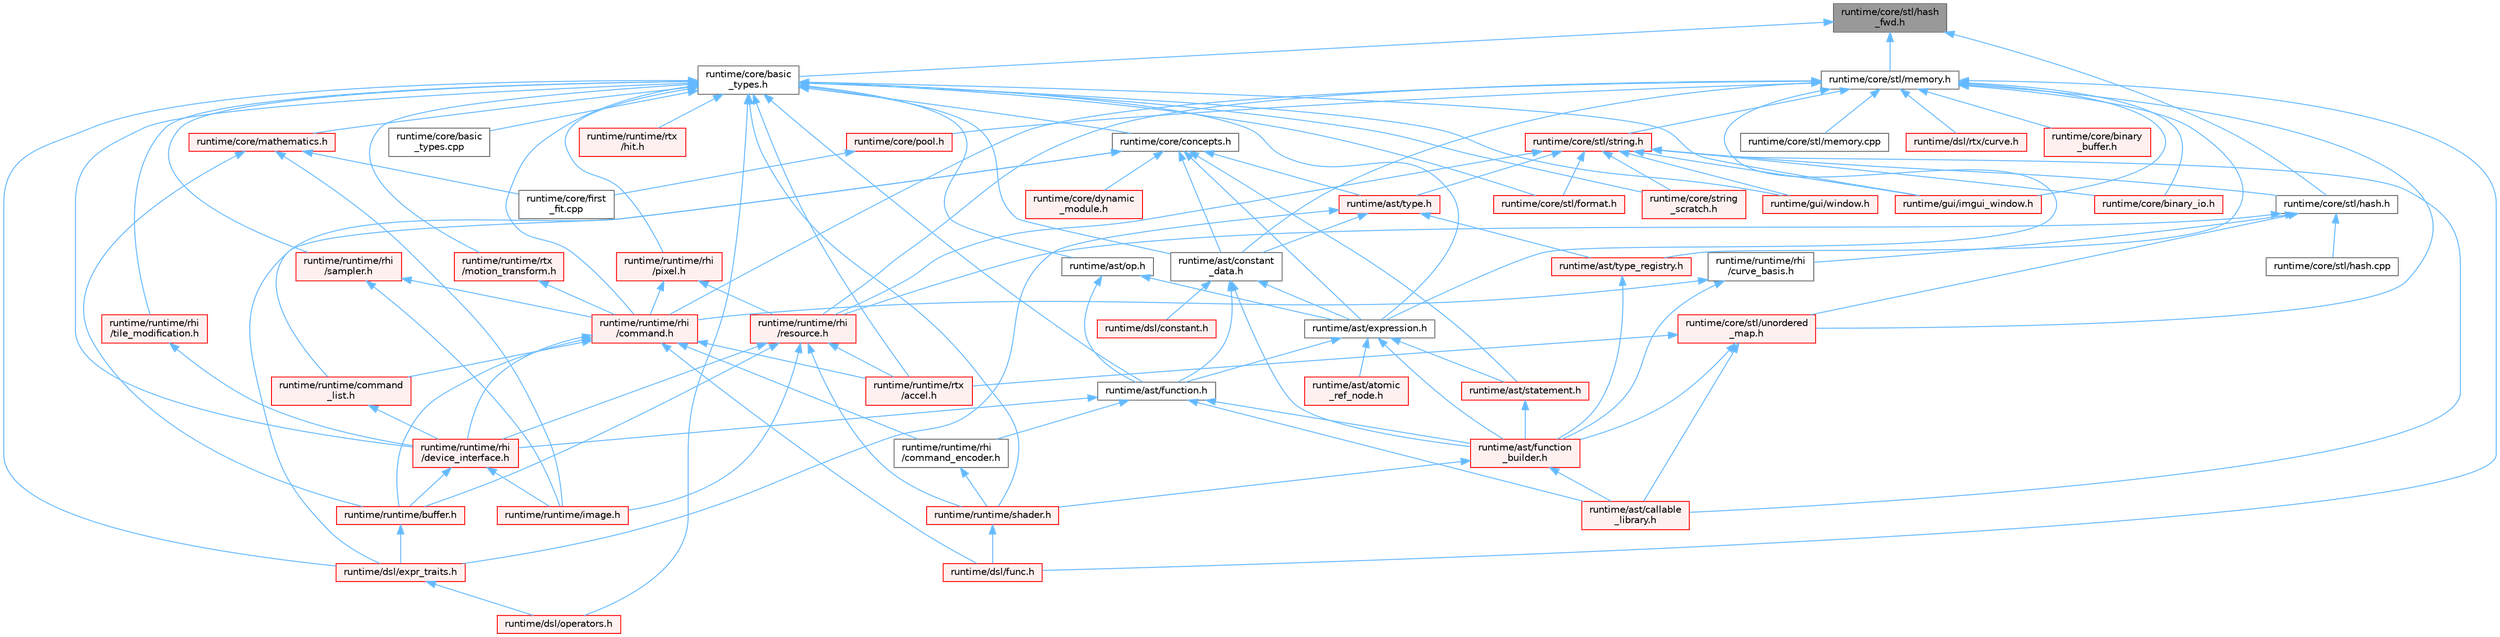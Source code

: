 digraph "runtime/core/stl/hash_fwd.h"
{
 // LATEX_PDF_SIZE
  bgcolor="transparent";
  edge [fontname=Helvetica,fontsize=10,labelfontname=Helvetica,labelfontsize=10];
  node [fontname=Helvetica,fontsize=10,shape=box,height=0.2,width=0.4];
  Node1 [id="Node000001",label="runtime/core/stl/hash\l_fwd.h",height=0.2,width=0.4,color="gray40", fillcolor="grey60", style="filled", fontcolor="black",tooltip=" "];
  Node1 -> Node2 [id="edge1_Node000001_Node000002",dir="back",color="steelblue1",style="solid",tooltip=" "];
  Node2 [id="Node000002",label="runtime/core/basic\l_types.h",height=0.2,width=0.4,color="grey40", fillcolor="white", style="filled",URL="$basic__types_8h.html",tooltip=" "];
  Node2 -> Node3 [id="edge2_Node000002_Node000003",dir="back",color="steelblue1",style="solid",tooltip=" "];
  Node3 [id="Node000003",label="runtime/ast/constant\l_data.h",height=0.2,width=0.4,color="grey40", fillcolor="white", style="filled",URL="$constant__data_8h.html",tooltip=" "];
  Node3 -> Node4 [id="edge3_Node000003_Node000004",dir="back",color="steelblue1",style="solid",tooltip=" "];
  Node4 [id="Node000004",label="runtime/ast/expression.h",height=0.2,width=0.4,color="grey40", fillcolor="white", style="filled",URL="$expression_8h.html",tooltip=" "];
  Node4 -> Node5 [id="edge4_Node000004_Node000005",dir="back",color="steelblue1",style="solid",tooltip=" "];
  Node5 [id="Node000005",label="runtime/ast/atomic\l_ref_node.h",height=0.2,width=0.4,color="red", fillcolor="#FFF0F0", style="filled",URL="$atomic__ref__node_8h.html",tooltip=" "];
  Node4 -> Node25 [id="edge5_Node000004_Node000025",dir="back",color="steelblue1",style="solid",tooltip=" "];
  Node25 [id="Node000025",label="runtime/ast/function.h",height=0.2,width=0.4,color="grey40", fillcolor="white", style="filled",URL="$ast_2function_8h.html",tooltip=" "];
  Node25 -> Node26 [id="edge6_Node000025_Node000026",dir="back",color="steelblue1",style="solid",tooltip=" "];
  Node26 [id="Node000026",label="runtime/ast/callable\l_library.h",height=0.2,width=0.4,color="red", fillcolor="#FFF0F0", style="filled",URL="$ast_2callable__library_8h.html",tooltip=" "];
  Node25 -> Node27 [id="edge7_Node000025_Node000027",dir="back",color="steelblue1",style="solid",tooltip=" "];
  Node27 [id="Node000027",label="runtime/ast/function\l_builder.h",height=0.2,width=0.4,color="red", fillcolor="#FFF0F0", style="filled",URL="$function__builder_8h.html",tooltip=" "];
  Node27 -> Node26 [id="edge8_Node000027_Node000026",dir="back",color="steelblue1",style="solid",tooltip=" "];
  Node27 -> Node38 [id="edge9_Node000027_Node000038",dir="back",color="steelblue1",style="solid",tooltip=" "];
  Node38 [id="Node000038",label="runtime/runtime/shader.h",height=0.2,width=0.4,color="red", fillcolor="#FFF0F0", style="filled",URL="$shader_8h.html",tooltip=" "];
  Node38 -> Node8 [id="edge10_Node000038_Node000008",dir="back",color="steelblue1",style="solid",tooltip=" "];
  Node8 [id="Node000008",label="runtime/dsl/func.h",height=0.2,width=0.4,color="red", fillcolor="#FFF0F0", style="filled",URL="$func_8h.html",tooltip=" "];
  Node25 -> Node39 [id="edge11_Node000025_Node000039",dir="back",color="steelblue1",style="solid",tooltip=" "];
  Node39 [id="Node000039",label="runtime/runtime/rhi\l/command_encoder.h",height=0.2,width=0.4,color="grey40", fillcolor="white", style="filled",URL="$command__encoder_8h.html",tooltip=" "];
  Node39 -> Node38 [id="edge12_Node000039_Node000038",dir="back",color="steelblue1",style="solid",tooltip=" "];
  Node25 -> Node40 [id="edge13_Node000025_Node000040",dir="back",color="steelblue1",style="solid",tooltip=" "];
  Node40 [id="Node000040",label="runtime/runtime/rhi\l/device_interface.h",height=0.2,width=0.4,color="red", fillcolor="#FFF0F0", style="filled",URL="$device__interface_8h.html",tooltip=" "];
  Node40 -> Node41 [id="edge14_Node000040_Node000041",dir="back",color="steelblue1",style="solid",tooltip=" "];
  Node41 [id="Node000041",label="runtime/runtime/buffer.h",height=0.2,width=0.4,color="red", fillcolor="#FFF0F0", style="filled",URL="$buffer_8h.html",tooltip=" "];
  Node41 -> Node42 [id="edge15_Node000041_Node000042",dir="back",color="steelblue1",style="solid",tooltip=" "];
  Node42 [id="Node000042",label="runtime/dsl/expr_traits.h",height=0.2,width=0.4,color="red", fillcolor="#FFF0F0", style="filled",URL="$expr__traits_8h.html",tooltip=" "];
  Node42 -> Node30 [id="edge16_Node000042_Node000030",dir="back",color="steelblue1",style="solid",tooltip=" "];
  Node30 [id="Node000030",label="runtime/dsl/operators.h",height=0.2,width=0.4,color="red", fillcolor="#FFF0F0", style="filled",URL="$operators_8h.html",tooltip=" "];
  Node40 -> Node48 [id="edge17_Node000040_Node000048",dir="back",color="steelblue1",style="solid",tooltip=" "];
  Node48 [id="Node000048",label="runtime/runtime/image.h",height=0.2,width=0.4,color="red", fillcolor="#FFF0F0", style="filled",URL="$image_8h.html",tooltip=" "];
  Node4 -> Node27 [id="edge18_Node000004_Node000027",dir="back",color="steelblue1",style="solid",tooltip=" "];
  Node4 -> Node54 [id="edge19_Node000004_Node000054",dir="back",color="steelblue1",style="solid",tooltip=" "];
  Node54 [id="Node000054",label="runtime/ast/statement.h",height=0.2,width=0.4,color="red", fillcolor="#FFF0F0", style="filled",URL="$statement_8h.html",tooltip=" "];
  Node54 -> Node27 [id="edge20_Node000054_Node000027",dir="back",color="steelblue1",style="solid",tooltip=" "];
  Node3 -> Node25 [id="edge21_Node000003_Node000025",dir="back",color="steelblue1",style="solid",tooltip=" "];
  Node3 -> Node27 [id="edge22_Node000003_Node000027",dir="back",color="steelblue1",style="solid",tooltip=" "];
  Node3 -> Node29 [id="edge23_Node000003_Node000029",dir="back",color="steelblue1",style="solid",tooltip=" "];
  Node29 [id="Node000029",label="runtime/dsl/constant.h",height=0.2,width=0.4,color="red", fillcolor="#FFF0F0", style="filled",URL="$constant_8h.html",tooltip=" "];
  Node2 -> Node4 [id="edge24_Node000002_Node000004",dir="back",color="steelblue1",style="solid",tooltip=" "];
  Node2 -> Node25 [id="edge25_Node000002_Node000025",dir="back",color="steelblue1",style="solid",tooltip=" "];
  Node2 -> Node55 [id="edge26_Node000002_Node000055",dir="back",color="steelblue1",style="solid",tooltip=" "];
  Node55 [id="Node000055",label="runtime/ast/op.h",height=0.2,width=0.4,color="grey40", fillcolor="white", style="filled",URL="$op_8h.html",tooltip=" "];
  Node55 -> Node4 [id="edge27_Node000055_Node000004",dir="back",color="steelblue1",style="solid",tooltip=" "];
  Node55 -> Node25 [id="edge28_Node000055_Node000025",dir="back",color="steelblue1",style="solid",tooltip=" "];
  Node2 -> Node56 [id="edge29_Node000002_Node000056",dir="back",color="steelblue1",style="solid",tooltip=" "];
  Node56 [id="Node000056",label="runtime/core/basic\l_types.cpp",height=0.2,width=0.4,color="grey40", fillcolor="white", style="filled",URL="$basic__types_8cpp.html",tooltip=" "];
  Node2 -> Node57 [id="edge30_Node000002_Node000057",dir="back",color="steelblue1",style="solid",tooltip=" "];
  Node57 [id="Node000057",label="runtime/core/concepts.h",height=0.2,width=0.4,color="grey40", fillcolor="white", style="filled",URL="$concepts_8h.html",tooltip=" "];
  Node57 -> Node3 [id="edge31_Node000057_Node000003",dir="back",color="steelblue1",style="solid",tooltip=" "];
  Node57 -> Node4 [id="edge32_Node000057_Node000004",dir="back",color="steelblue1",style="solid",tooltip=" "];
  Node57 -> Node54 [id="edge33_Node000057_Node000054",dir="back",color="steelblue1",style="solid",tooltip=" "];
  Node57 -> Node58 [id="edge34_Node000057_Node000058",dir="back",color="steelblue1",style="solid",tooltip=" "];
  Node58 [id="Node000058",label="runtime/ast/type.h",height=0.2,width=0.4,color="red", fillcolor="#FFF0F0", style="filled",URL="$type_8h.html",tooltip=" "];
  Node58 -> Node3 [id="edge35_Node000058_Node000003",dir="back",color="steelblue1",style="solid",tooltip=" "];
  Node58 -> Node60 [id="edge36_Node000058_Node000060",dir="back",color="steelblue1",style="solid",tooltip=" "];
  Node60 [id="Node000060",label="runtime/ast/type_registry.h",height=0.2,width=0.4,color="red", fillcolor="#FFF0F0", style="filled",URL="$type__registry_8h.html",tooltip=" "];
  Node60 -> Node27 [id="edge37_Node000060_Node000027",dir="back",color="steelblue1",style="solid",tooltip=" "];
  Node58 -> Node42 [id="edge38_Node000058_Node000042",dir="back",color="steelblue1",style="solid",tooltip=" "];
  Node57 -> Node64 [id="edge39_Node000057_Node000064",dir="back",color="steelblue1",style="solid",tooltip=" "];
  Node64 [id="Node000064",label="runtime/core/dynamic\l_module.h",height=0.2,width=0.4,color="red", fillcolor="#FFF0F0", style="filled",URL="$dynamic__module_8h.html",tooltip=" "];
  Node57 -> Node42 [id="edge40_Node000057_Node000042",dir="back",color="steelblue1",style="solid",tooltip=" "];
  Node57 -> Node66 [id="edge41_Node000057_Node000066",dir="back",color="steelblue1",style="solid",tooltip=" "];
  Node66 [id="Node000066",label="runtime/runtime/command\l_list.h",height=0.2,width=0.4,color="red", fillcolor="#FFF0F0", style="filled",URL="$command__list_8h.html",tooltip=" "];
  Node66 -> Node40 [id="edge42_Node000066_Node000040",dir="back",color="steelblue1",style="solid",tooltip=" "];
  Node2 -> Node67 [id="edge43_Node000002_Node000067",dir="back",color="steelblue1",style="solid",tooltip=" "];
  Node67 [id="Node000067",label="runtime/core/mathematics.h",height=0.2,width=0.4,color="red", fillcolor="#FFF0F0", style="filled",URL="$mathematics_8h.html",tooltip=" "];
  Node67 -> Node68 [id="edge44_Node000067_Node000068",dir="back",color="steelblue1",style="solid",tooltip=" "];
  Node68 [id="Node000068",label="runtime/core/first\l_fit.cpp",height=0.2,width=0.4,color="grey40", fillcolor="white", style="filled",URL="$first__fit_8cpp.html",tooltip=" "];
  Node67 -> Node41 [id="edge45_Node000067_Node000041",dir="back",color="steelblue1",style="solid",tooltip=" "];
  Node67 -> Node48 [id="edge46_Node000067_Node000048",dir="back",color="steelblue1",style="solid",tooltip=" "];
  Node2 -> Node70 [id="edge47_Node000002_Node000070",dir="back",color="steelblue1",style="solid",tooltip=" "];
  Node70 [id="Node000070",label="runtime/core/stl/format.h",height=0.2,width=0.4,color="red", fillcolor="#FFF0F0", style="filled",URL="$core_2stl_2format_8h.html",tooltip=" "];
  Node2 -> Node79 [id="edge48_Node000002_Node000079",dir="back",color="steelblue1",style="solid",tooltip=" "];
  Node79 [id="Node000079",label="runtime/core/string\l_scratch.h",height=0.2,width=0.4,color="red", fillcolor="#FFF0F0", style="filled",URL="$string__scratch_8h.html",tooltip=" "];
  Node2 -> Node42 [id="edge49_Node000002_Node000042",dir="back",color="steelblue1",style="solid",tooltip=" "];
  Node2 -> Node30 [id="edge50_Node000002_Node000030",dir="back",color="steelblue1",style="solid",tooltip=" "];
  Node2 -> Node46 [id="edge51_Node000002_Node000046",dir="back",color="steelblue1",style="solid",tooltip=" "];
  Node46 [id="Node000046",label="runtime/gui/imgui_window.h",height=0.2,width=0.4,color="red", fillcolor="#FFF0F0", style="filled",URL="$imgui__window_8h.html",tooltip=" "];
  Node2 -> Node80 [id="edge52_Node000002_Node000080",dir="back",color="steelblue1",style="solid",tooltip=" "];
  Node80 [id="Node000080",label="runtime/gui/window.h",height=0.2,width=0.4,color="red", fillcolor="#FFF0F0", style="filled",URL="$window_8h.html",tooltip=" "];
  Node2 -> Node81 [id="edge53_Node000002_Node000081",dir="back",color="steelblue1",style="solid",tooltip=" "];
  Node81 [id="Node000081",label="runtime/runtime/rhi\l/command.h",height=0.2,width=0.4,color="red", fillcolor="#FFF0F0", style="filled",URL="$command_8h.html",tooltip=" "];
  Node81 -> Node8 [id="edge54_Node000081_Node000008",dir="back",color="steelblue1",style="solid",tooltip=" "];
  Node81 -> Node41 [id="edge55_Node000081_Node000041",dir="back",color="steelblue1",style="solid",tooltip=" "];
  Node81 -> Node66 [id="edge56_Node000081_Node000066",dir="back",color="steelblue1",style="solid",tooltip=" "];
  Node81 -> Node39 [id="edge57_Node000081_Node000039",dir="back",color="steelblue1",style="solid",tooltip=" "];
  Node81 -> Node40 [id="edge58_Node000081_Node000040",dir="back",color="steelblue1",style="solid",tooltip=" "];
  Node81 -> Node84 [id="edge59_Node000081_Node000084",dir="back",color="steelblue1",style="solid",tooltip=" "];
  Node84 [id="Node000084",label="runtime/runtime/rtx\l/accel.h",height=0.2,width=0.4,color="red", fillcolor="#FFF0F0", style="filled",URL="$runtime_2rtx_2accel_8h.html",tooltip=" "];
  Node2 -> Node40 [id="edge60_Node000002_Node000040",dir="back",color="steelblue1",style="solid",tooltip=" "];
  Node2 -> Node86 [id="edge61_Node000002_Node000086",dir="back",color="steelblue1",style="solid",tooltip=" "];
  Node86 [id="Node000086",label="runtime/runtime/rhi\l/pixel.h",height=0.2,width=0.4,color="red", fillcolor="#FFF0F0", style="filled",URL="$pixel_8h.html",tooltip=" "];
  Node86 -> Node81 [id="edge62_Node000086_Node000081",dir="back",color="steelblue1",style="solid",tooltip=" "];
  Node86 -> Node87 [id="edge63_Node000086_Node000087",dir="back",color="steelblue1",style="solid",tooltip=" "];
  Node87 [id="Node000087",label="runtime/runtime/rhi\l/resource.h",height=0.2,width=0.4,color="red", fillcolor="#FFF0F0", style="filled",URL="$runtime_2rhi_2resource_8h.html",tooltip=" "];
  Node87 -> Node41 [id="edge64_Node000087_Node000041",dir="back",color="steelblue1",style="solid",tooltip=" "];
  Node87 -> Node48 [id="edge65_Node000087_Node000048",dir="back",color="steelblue1",style="solid",tooltip=" "];
  Node87 -> Node40 [id="edge66_Node000087_Node000040",dir="back",color="steelblue1",style="solid",tooltip=" "];
  Node87 -> Node84 [id="edge67_Node000087_Node000084",dir="back",color="steelblue1",style="solid",tooltip=" "];
  Node87 -> Node38 [id="edge68_Node000087_Node000038",dir="back",color="steelblue1",style="solid",tooltip=" "];
  Node2 -> Node89 [id="edge69_Node000002_Node000089",dir="back",color="steelblue1",style="solid",tooltip=" "];
  Node89 [id="Node000089",label="runtime/runtime/rhi\l/sampler.h",height=0.2,width=0.4,color="red", fillcolor="#FFF0F0", style="filled",URL="$sampler_8h.html",tooltip=" "];
  Node89 -> Node48 [id="edge70_Node000089_Node000048",dir="back",color="steelblue1",style="solid",tooltip=" "];
  Node89 -> Node81 [id="edge71_Node000089_Node000081",dir="back",color="steelblue1",style="solid",tooltip=" "];
  Node2 -> Node90 [id="edge72_Node000002_Node000090",dir="back",color="steelblue1",style="solid",tooltip=" "];
  Node90 [id="Node000090",label="runtime/runtime/rhi\l/tile_modification.h",height=0.2,width=0.4,color="red", fillcolor="#FFF0F0", style="filled",URL="$tile__modification_8h.html",tooltip=" "];
  Node90 -> Node40 [id="edge73_Node000090_Node000040",dir="back",color="steelblue1",style="solid",tooltip=" "];
  Node2 -> Node84 [id="edge74_Node000002_Node000084",dir="back",color="steelblue1",style="solid",tooltip=" "];
  Node2 -> Node91 [id="edge75_Node000002_Node000091",dir="back",color="steelblue1",style="solid",tooltip=" "];
  Node91 [id="Node000091",label="runtime/runtime/rtx\l/hit.h",height=0.2,width=0.4,color="red", fillcolor="#FFF0F0", style="filled",URL="$runtime_2rtx_2hit_8h.html",tooltip=" "];
  Node2 -> Node92 [id="edge76_Node000002_Node000092",dir="back",color="steelblue1",style="solid",tooltip=" "];
  Node92 [id="Node000092",label="runtime/runtime/rtx\l/motion_transform.h",height=0.2,width=0.4,color="red", fillcolor="#FFF0F0", style="filled",URL="$motion__transform_8h.html",tooltip=" "];
  Node92 -> Node81 [id="edge77_Node000092_Node000081",dir="back",color="steelblue1",style="solid",tooltip=" "];
  Node2 -> Node38 [id="edge78_Node000002_Node000038",dir="back",color="steelblue1",style="solid",tooltip=" "];
  Node1 -> Node93 [id="edge79_Node000001_Node000093",dir="back",color="steelblue1",style="solid",tooltip=" "];
  Node93 [id="Node000093",label="runtime/core/stl/hash.h",height=0.2,width=0.4,color="grey40", fillcolor="white", style="filled",URL="$hash_8h.html",tooltip=" "];
  Node93 -> Node94 [id="edge80_Node000093_Node000094",dir="back",color="steelblue1",style="solid",tooltip=" "];
  Node94 [id="Node000094",label="runtime/core/stl/hash.cpp",height=0.2,width=0.4,color="grey40", fillcolor="white", style="filled",URL="$hash_8cpp.html",tooltip=" "];
  Node93 -> Node95 [id="edge81_Node000093_Node000095",dir="back",color="steelblue1",style="solid",tooltip=" "];
  Node95 [id="Node000095",label="runtime/core/stl/unordered\l_map.h",height=0.2,width=0.4,color="red", fillcolor="#FFF0F0", style="filled",URL="$core_2stl_2unordered__map_8h.html",tooltip=" "];
  Node95 -> Node26 [id="edge82_Node000095_Node000026",dir="back",color="steelblue1",style="solid",tooltip=" "];
  Node95 -> Node27 [id="edge83_Node000095_Node000027",dir="back",color="steelblue1",style="solid",tooltip=" "];
  Node95 -> Node84 [id="edge84_Node000095_Node000084",dir="back",color="steelblue1",style="solid",tooltip=" "];
  Node93 -> Node96 [id="edge85_Node000093_Node000096",dir="back",color="steelblue1",style="solid",tooltip=" "];
  Node96 [id="Node000096",label="runtime/runtime/rhi\l/curve_basis.h",height=0.2,width=0.4,color="grey40", fillcolor="white", style="filled",URL="$curve__basis_8h.html",tooltip=" "];
  Node96 -> Node27 [id="edge86_Node000096_Node000027",dir="back",color="steelblue1",style="solid",tooltip=" "];
  Node96 -> Node81 [id="edge87_Node000096_Node000081",dir="back",color="steelblue1",style="solid",tooltip=" "];
  Node93 -> Node87 [id="edge88_Node000093_Node000087",dir="back",color="steelblue1",style="solid",tooltip=" "];
  Node1 -> Node97 [id="edge89_Node000001_Node000097",dir="back",color="steelblue1",style="solid",tooltip=" "];
  Node97 [id="Node000097",label="runtime/core/stl/memory.h",height=0.2,width=0.4,color="grey40", fillcolor="white", style="filled",URL="$core_2stl_2memory_8h.html",tooltip=" "];
  Node97 -> Node3 [id="edge90_Node000097_Node000003",dir="back",color="steelblue1",style="solid",tooltip=" "];
  Node97 -> Node4 [id="edge91_Node000097_Node000004",dir="back",color="steelblue1",style="solid",tooltip=" "];
  Node97 -> Node60 [id="edge92_Node000097_Node000060",dir="back",color="steelblue1",style="solid",tooltip=" "];
  Node97 -> Node98 [id="edge93_Node000097_Node000098",dir="back",color="steelblue1",style="solid",tooltip=" "];
  Node98 [id="Node000098",label="runtime/core/binary\l_buffer.h",height=0.2,width=0.4,color="red", fillcolor="#FFF0F0", style="filled",URL="$binary__buffer_8h.html",tooltip=" "];
  Node97 -> Node100 [id="edge94_Node000097_Node000100",dir="back",color="steelblue1",style="solid",tooltip=" "];
  Node100 [id="Node000100",label="runtime/core/binary_io.h",height=0.2,width=0.4,color="red", fillcolor="#FFF0F0", style="filled",URL="$binary__io_8h.html",tooltip=" "];
  Node97 -> Node103 [id="edge95_Node000097_Node000103",dir="back",color="steelblue1",style="solid",tooltip=" "];
  Node103 [id="Node000103",label="runtime/core/pool.h",height=0.2,width=0.4,color="red", fillcolor="#FFF0F0", style="filled",URL="$core_2pool_8h.html",tooltip=" "];
  Node103 -> Node68 [id="edge96_Node000103_Node000068",dir="back",color="steelblue1",style="solid",tooltip=" "];
  Node97 -> Node76 [id="edge97_Node000097_Node000076",dir="back",color="steelblue1",style="solid",tooltip=" "];
  Node76 [id="Node000076",label="runtime/core/stl/memory.cpp",height=0.2,width=0.4,color="grey40", fillcolor="white", style="filled",URL="$core_2stl_2memory_8cpp.html",tooltip=" "];
  Node97 -> Node104 [id="edge98_Node000097_Node000104",dir="back",color="steelblue1",style="solid",tooltip=" "];
  Node104 [id="Node000104",label="runtime/core/stl/string.h",height=0.2,width=0.4,color="red", fillcolor="#FFF0F0", style="filled",URL="$string_8h.html",tooltip=" "];
  Node104 -> Node26 [id="edge99_Node000104_Node000026",dir="back",color="steelblue1",style="solid",tooltip=" "];
  Node104 -> Node58 [id="edge100_Node000104_Node000058",dir="back",color="steelblue1",style="solid",tooltip=" "];
  Node104 -> Node100 [id="edge101_Node000104_Node000100",dir="back",color="steelblue1",style="solid",tooltip=" "];
  Node104 -> Node70 [id="edge102_Node000104_Node000070",dir="back",color="steelblue1",style="solid",tooltip=" "];
  Node104 -> Node93 [id="edge103_Node000104_Node000093",dir="back",color="steelblue1",style="solid",tooltip=" "];
  Node104 -> Node79 [id="edge104_Node000104_Node000079",dir="back",color="steelblue1",style="solid",tooltip=" "];
  Node104 -> Node46 [id="edge105_Node000104_Node000046",dir="back",color="steelblue1",style="solid",tooltip=" "];
  Node104 -> Node80 [id="edge106_Node000104_Node000080",dir="back",color="steelblue1",style="solid",tooltip=" "];
  Node104 -> Node87 [id="edge107_Node000104_Node000087",dir="back",color="steelblue1",style="solid",tooltip=" "];
  Node97 -> Node95 [id="edge108_Node000097_Node000095",dir="back",color="steelblue1",style="solid",tooltip=" "];
  Node97 -> Node8 [id="edge109_Node000097_Node000008",dir="back",color="steelblue1",style="solid",tooltip=" "];
  Node97 -> Node37 [id="edge110_Node000097_Node000037",dir="back",color="steelblue1",style="solid",tooltip=" "];
  Node37 [id="Node000037",label="runtime/dsl/rtx/curve.h",height=0.2,width=0.4,color="red", fillcolor="#FFF0F0", style="filled",URL="$dsl_2rtx_2curve_8h.html",tooltip=" "];
  Node97 -> Node46 [id="edge111_Node000097_Node000046",dir="back",color="steelblue1",style="solid",tooltip=" "];
  Node97 -> Node81 [id="edge112_Node000097_Node000081",dir="back",color="steelblue1",style="solid",tooltip=" "];
  Node97 -> Node87 [id="edge113_Node000097_Node000087",dir="back",color="steelblue1",style="solid",tooltip=" "];
}
